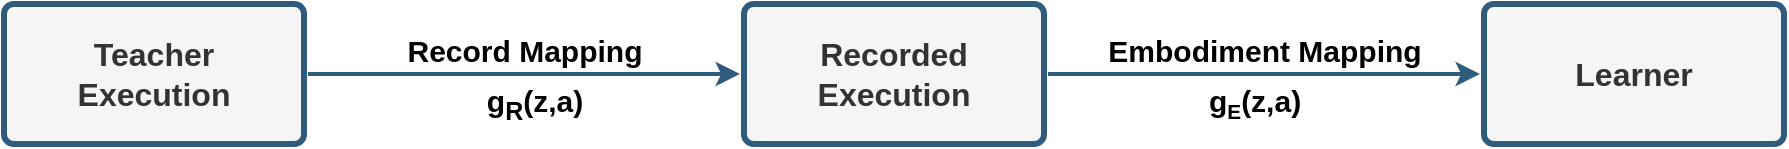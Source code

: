 <mxfile version="24.7.8">
  <diagram name="Page-1" id="uq2VgrC6S_dIS1W9GzO_">
    <mxGraphModel dx="1214" dy="728" grid="1" gridSize="10" guides="1" tooltips="1" connect="1" arrows="1" fold="1" page="1" pageScale="1" pageWidth="850" pageHeight="1100" math="0" shadow="0">
      <root>
        <mxCell id="0" />
        <mxCell id="1" parent="0" />
        <mxCell id="azvXLlZP5CpE4QLBW7qi-4" value="Record Mapping" style="edgeStyle=orthogonalEdgeStyle;rounded=0;orthogonalLoop=1;jettySize=auto;html=1;entryX=0;entryY=0.5;entryDx=0;entryDy=0;strokeWidth=2;strokeColor=#2F5B7C;verticalAlign=bottom;fontStyle=1;fontSize=15;" parent="1" source="azvXLlZP5CpE4QLBW7qi-1" target="azvXLlZP5CpE4QLBW7qi-2" edge="1">
          <mxGeometry relative="1" as="geometry" />
        </mxCell>
        <mxCell id="azvXLlZP5CpE4QLBW7qi-1" value="Teacher&lt;div&gt;Execution&lt;/div&gt;" style="rounded=1;whiteSpace=wrap;html=1;shadow=0;labelBackgroundColor=none;strokeColor=#2f5b7c;strokeWidth=3;fillColor=#f5f5f5;fontFamily=Helvetica;fontSize=16;fontColor=#333333;align=center;fontStyle=1;spacing=5;arcSize=7;perimeterSpacing=2;" parent="1" vertex="1">
          <mxGeometry x="40" y="450" width="150" height="70" as="geometry" />
        </mxCell>
        <mxCell id="azvXLlZP5CpE4QLBW7qi-5" value="Embodiment Mapping" style="edgeStyle=orthogonalEdgeStyle;rounded=0;orthogonalLoop=1;jettySize=auto;html=1;strokeWidth=2;strokeColor=#2F5B7C;fontStyle=1;verticalAlign=bottom;fontSize=15;" parent="1" source="azvXLlZP5CpE4QLBW7qi-2" target="azvXLlZP5CpE4QLBW7qi-3" edge="1">
          <mxGeometry relative="1" as="geometry" />
        </mxCell>
        <mxCell id="azvXLlZP5CpE4QLBW7qi-2" value="Recorded&lt;div&gt;Execution&lt;/div&gt;" style="rounded=1;whiteSpace=wrap;html=1;shadow=0;labelBackgroundColor=none;strokeColor=#2f5b7c;strokeWidth=3;fillColor=#f5f5f5;fontFamily=Helvetica;fontSize=16;fontColor=#333333;align=center;fontStyle=1;spacing=5;arcSize=7;perimeterSpacing=2;" parent="1" vertex="1">
          <mxGeometry x="410" y="450" width="150" height="70" as="geometry" />
        </mxCell>
        <mxCell id="azvXLlZP5CpE4QLBW7qi-3" value="Learner" style="rounded=1;whiteSpace=wrap;html=1;shadow=0;labelBackgroundColor=none;strokeColor=#2f5b7c;strokeWidth=3;fillColor=#f5f5f5;fontFamily=Helvetica;fontSize=16;fontColor=#333333;align=center;fontStyle=1;spacing=5;arcSize=7;perimeterSpacing=2;" parent="1" vertex="1">
          <mxGeometry x="780" y="450" width="150" height="70" as="geometry" />
        </mxCell>
        <mxCell id="azvXLlZP5CpE4QLBW7qi-9" value="&lt;font style=&quot;font-size: 15px;&quot;&gt;&lt;font style=&quot;font-size: 15px;&quot;&gt;g&lt;sub&gt;R&lt;/sub&gt;&lt;/font&gt;&lt;font style=&quot;font-size: 15px;&quot;&gt;(z,a)&lt;/font&gt;&lt;/font&gt;" style="text;html=1;align=center;verticalAlign=middle;resizable=0;points=[];autosize=1;strokeColor=none;fillColor=none;fontSize=12;fontStyle=1" parent="1" vertex="1">
          <mxGeometry x="270" y="480" width="70" height="40" as="geometry" />
        </mxCell>
        <mxCell id="azvXLlZP5CpE4QLBW7qi-11" value="&lt;font style=&quot;&quot;&gt;&lt;font style=&quot;font-size: 15px;&quot;&gt;g&lt;/font&gt;&lt;font style=&quot;font-size: 12.5px;&quot;&gt;&lt;sub&gt;E&lt;/sub&gt;&lt;/font&gt;&lt;font style=&quot;font-size: 15px;&quot;&gt;(z,a)&lt;/font&gt;&lt;/font&gt;" style="text;html=1;align=center;verticalAlign=middle;resizable=0;points=[];autosize=1;strokeColor=none;fillColor=none;fontSize=12;fontStyle=1" parent="1" vertex="1">
          <mxGeometry x="630" y="485" width="70" height="30" as="geometry" />
        </mxCell>
      </root>
    </mxGraphModel>
  </diagram>
</mxfile>
